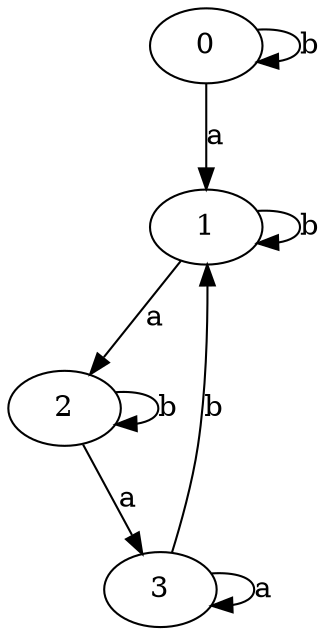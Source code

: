 digraph {
 ranksep=0.5;
 d2tdocpreamble = "\usetikzlibrary{automata}";
 d2tfigpreamble = "\tikzstyle{every state}= [ draw=blue!50,very thick,fill=blue!20]  \tikzstyle{auto}= [fill=white]";
 node [style="state"];
 edge [lblstyle="auto",topath="bend right", len=4  ]
  "0" [label="0",style = "state, accepting"];
  "1" [label="1",style = "state, initial"];
  "2" [label="2",];
  "3" [label="3",];
  "0" -> "0" [label="b",topath="loop above"];
  "0" -> "1" [label="a"];
  "1" -> "1" [label="b",topath="loop above"];
  "1" -> "2" [label="a"];
  "2" -> "2" [label="b",topath="loop above"];
  "2" -> "3" [label="a"];
  "3" -> "1" [label="b"];
  "3" -> "3" [label="a",topath="loop above"];
}